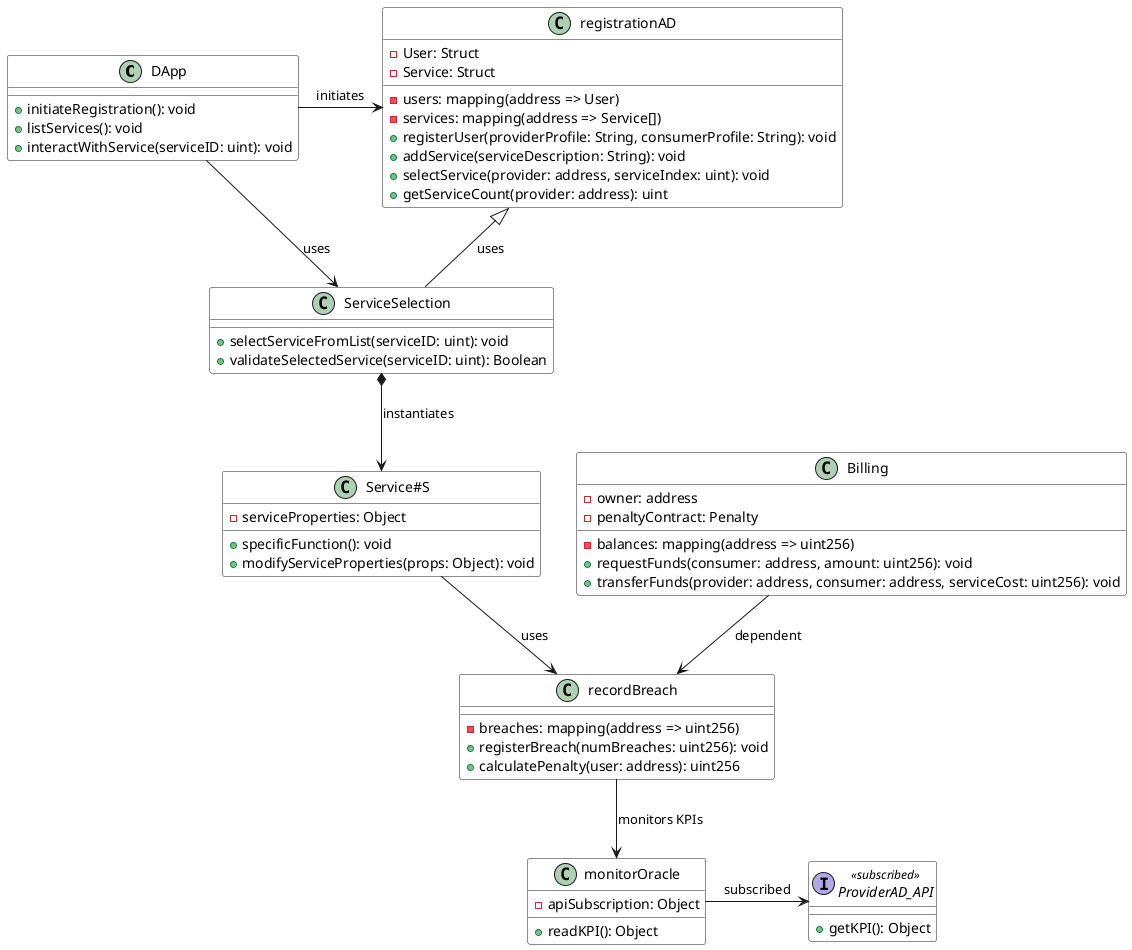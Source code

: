 @startuml
!define RECTANGLE class

<style>
RECTANGLE {
  BackgroundColor White
  FontColor Black
  BorderColor Black
  BorderThickness 3
}
</style>

class DApp {
  +initiateRegistration(): void
  +listServices(): void
  +interactWithService(serviceID: uint): void
}

class registrationAD {
  -User: Struct
  -Service: Struct
  -users: mapping(address => User)
  -services: mapping(address => Service[])
  +registerUser(providerProfile: String, consumerProfile: String): void
  +addService(serviceDescription: String): void
  +selectService(provider: address, serviceIndex: uint): void
  +getServiceCount(provider: address): uint
}


class ServiceSelection {
  +selectServiceFromList(serviceID: uint): void
  +validateSelectedService(serviceID: uint): Boolean
}

class "Service#S" {
  -serviceProperties: Object
  +specificFunction(): void
  +modifyServiceProperties(props: Object): void
}

class recordBreach {
  -breaches: mapping(address => uint256)
  +registerBreach(numBreaches: uint256): void
  +calculatePenalty(user: address): uint256
}

class monitorOracle {
  -apiSubscription: Object
  +readKPI(): Object
}

interface "ProviderAD_API" <<subscribed>> {
  +getKPI(): Object
}



class Billing {
  -owner: address
  -penaltyContract: Penalty
  -balances: mapping(address => uint256)
  +requestFunds(consumer: address, amount: uint256): void
  +transferFunds(provider: address, consumer: address, serviceCost: uint256): void
}


DApp -> registrationAD : initiates
DApp -> ServiceSelection : uses
registrationAD <|-- ServiceSelection: uses
ServiceSelection *-down-> "Service#S" : instantiates
"Service#S" --> recordBreach : uses
recordBreach --> monitorOracle : monitors KPIs
monitorOracle -right-> ProviderAD_API : subscribed
Billing --> recordBreach : dependent

@enduml